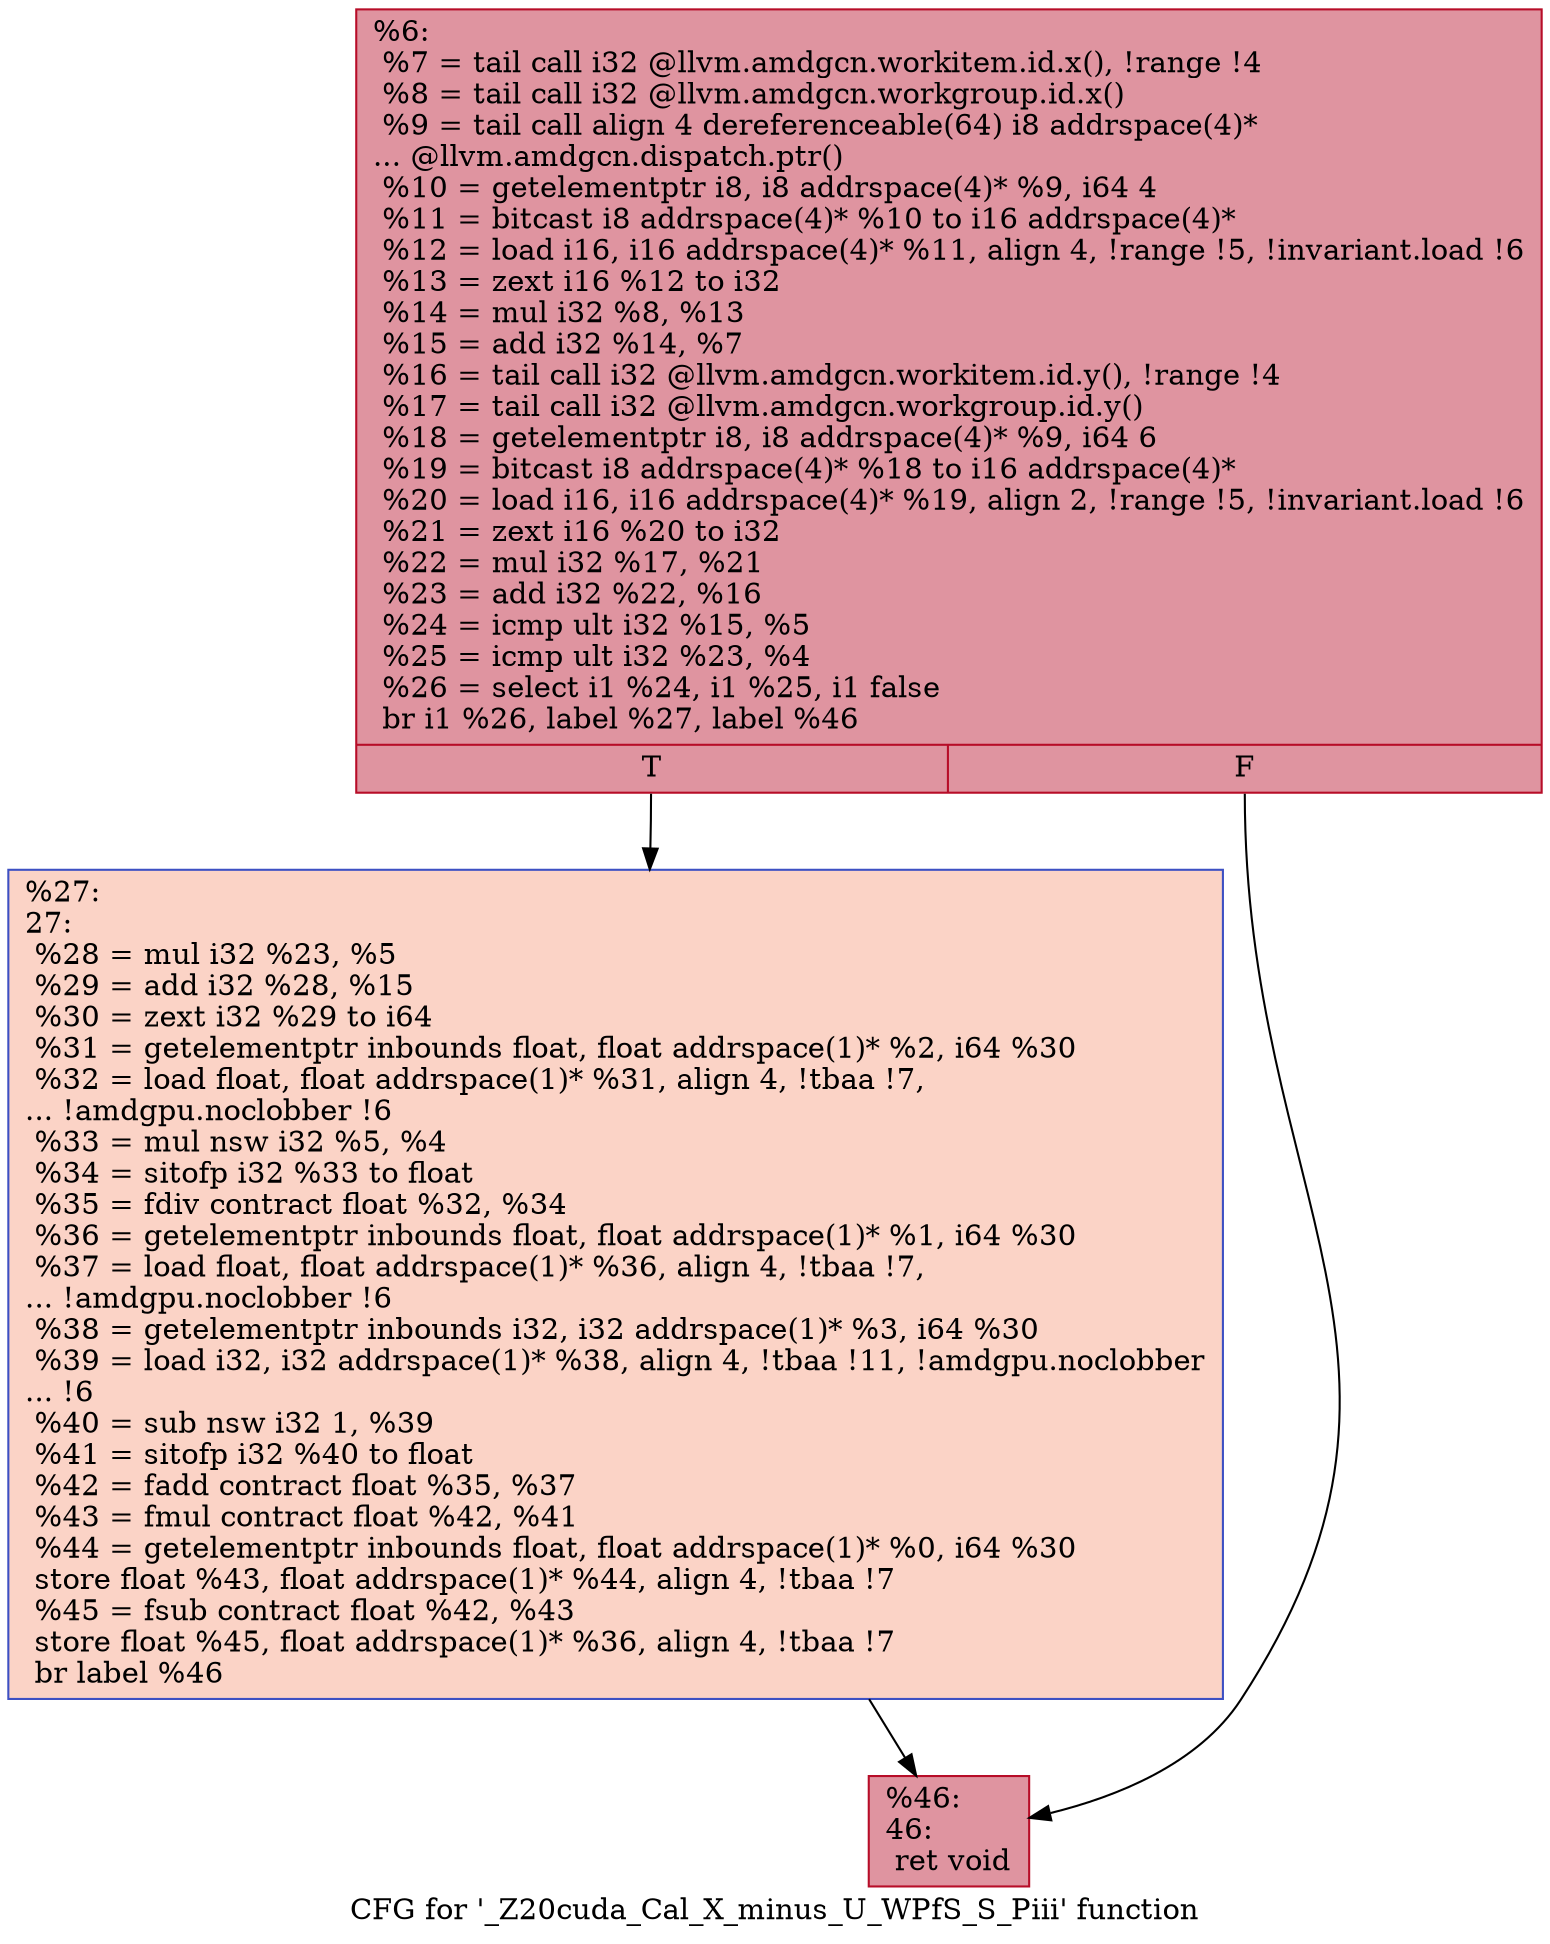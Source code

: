 digraph "CFG for '_Z20cuda_Cal_X_minus_U_WPfS_S_Piii' function" {
	label="CFG for '_Z20cuda_Cal_X_minus_U_WPfS_S_Piii' function";

	Node0x64d06f0 [shape=record,color="#b70d28ff", style=filled, fillcolor="#b70d2870",label="{%6:\l  %7 = tail call i32 @llvm.amdgcn.workitem.id.x(), !range !4\l  %8 = tail call i32 @llvm.amdgcn.workgroup.id.x()\l  %9 = tail call align 4 dereferenceable(64) i8 addrspace(4)*\l... @llvm.amdgcn.dispatch.ptr()\l  %10 = getelementptr i8, i8 addrspace(4)* %9, i64 4\l  %11 = bitcast i8 addrspace(4)* %10 to i16 addrspace(4)*\l  %12 = load i16, i16 addrspace(4)* %11, align 4, !range !5, !invariant.load !6\l  %13 = zext i16 %12 to i32\l  %14 = mul i32 %8, %13\l  %15 = add i32 %14, %7\l  %16 = tail call i32 @llvm.amdgcn.workitem.id.y(), !range !4\l  %17 = tail call i32 @llvm.amdgcn.workgroup.id.y()\l  %18 = getelementptr i8, i8 addrspace(4)* %9, i64 6\l  %19 = bitcast i8 addrspace(4)* %18 to i16 addrspace(4)*\l  %20 = load i16, i16 addrspace(4)* %19, align 2, !range !5, !invariant.load !6\l  %21 = zext i16 %20 to i32\l  %22 = mul i32 %17, %21\l  %23 = add i32 %22, %16\l  %24 = icmp ult i32 %15, %5\l  %25 = icmp ult i32 %23, %4\l  %26 = select i1 %24, i1 %25, i1 false\l  br i1 %26, label %27, label %46\l|{<s0>T|<s1>F}}"];
	Node0x64d06f0:s0 -> Node0x64d4180;
	Node0x64d06f0:s1 -> Node0x64d4210;
	Node0x64d4180 [shape=record,color="#3d50c3ff", style=filled, fillcolor="#f59c7d70",label="{%27:\l27:                                               \l  %28 = mul i32 %23, %5\l  %29 = add i32 %28, %15\l  %30 = zext i32 %29 to i64\l  %31 = getelementptr inbounds float, float addrspace(1)* %2, i64 %30\l  %32 = load float, float addrspace(1)* %31, align 4, !tbaa !7,\l... !amdgpu.noclobber !6\l  %33 = mul nsw i32 %5, %4\l  %34 = sitofp i32 %33 to float\l  %35 = fdiv contract float %32, %34\l  %36 = getelementptr inbounds float, float addrspace(1)* %1, i64 %30\l  %37 = load float, float addrspace(1)* %36, align 4, !tbaa !7,\l... !amdgpu.noclobber !6\l  %38 = getelementptr inbounds i32, i32 addrspace(1)* %3, i64 %30\l  %39 = load i32, i32 addrspace(1)* %38, align 4, !tbaa !11, !amdgpu.noclobber\l... !6\l  %40 = sub nsw i32 1, %39\l  %41 = sitofp i32 %40 to float\l  %42 = fadd contract float %35, %37\l  %43 = fmul contract float %42, %41\l  %44 = getelementptr inbounds float, float addrspace(1)* %0, i64 %30\l  store float %43, float addrspace(1)* %44, align 4, !tbaa !7\l  %45 = fsub contract float %42, %43\l  store float %45, float addrspace(1)* %36, align 4, !tbaa !7\l  br label %46\l}"];
	Node0x64d4180 -> Node0x64d4210;
	Node0x64d4210 [shape=record,color="#b70d28ff", style=filled, fillcolor="#b70d2870",label="{%46:\l46:                                               \l  ret void\l}"];
}
